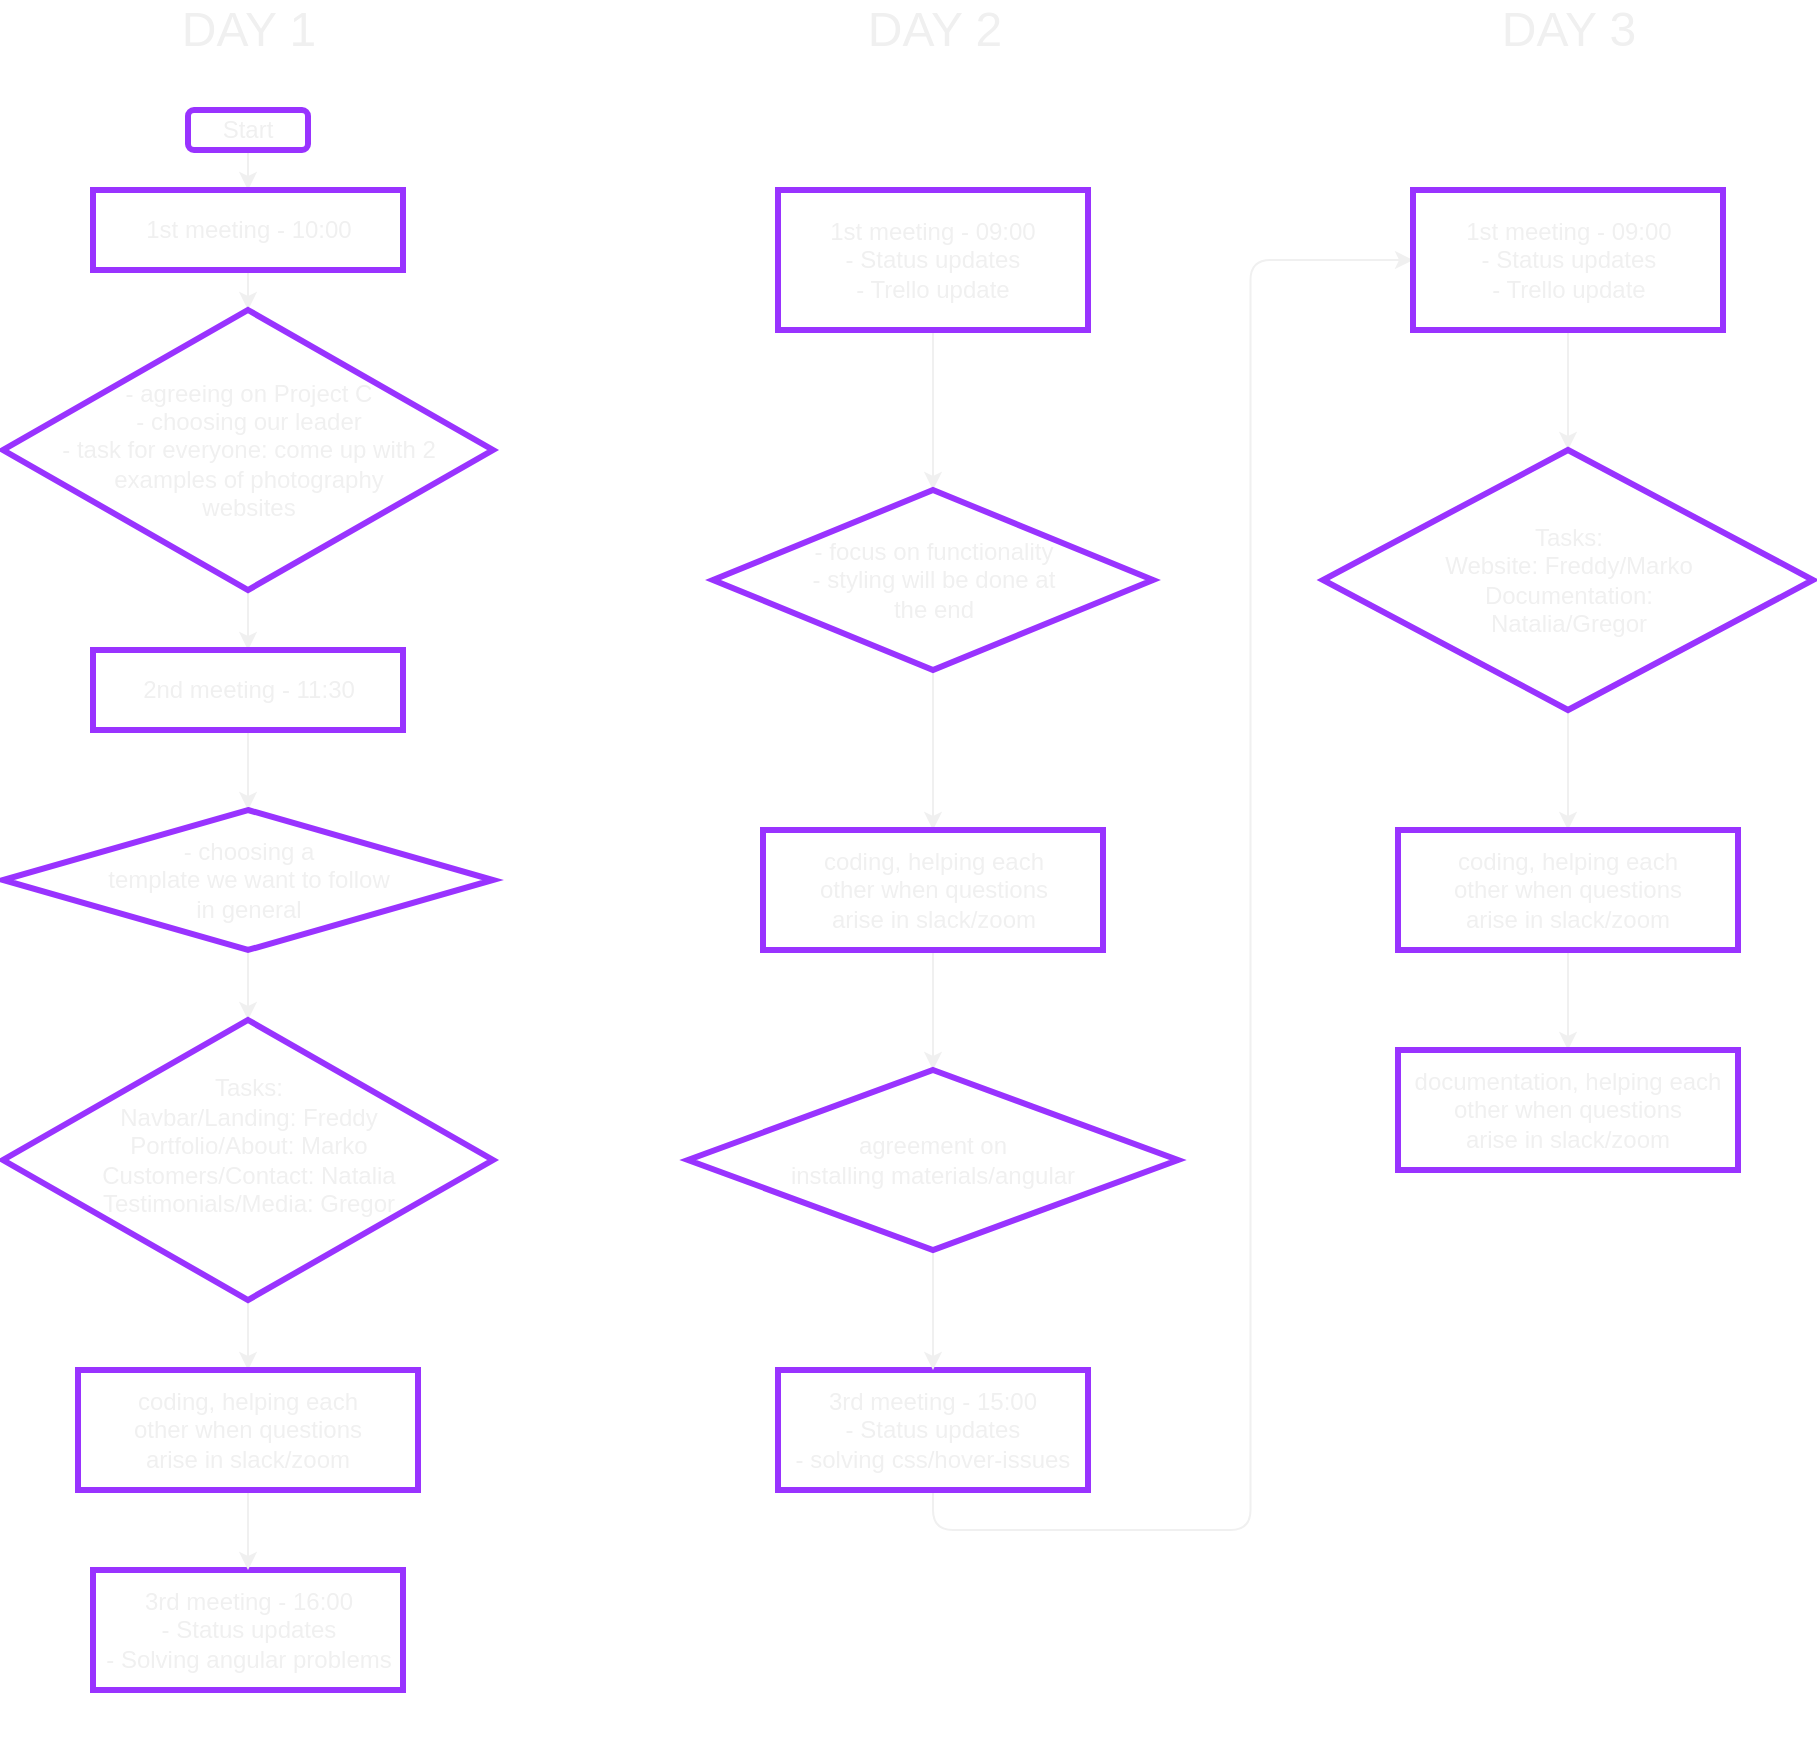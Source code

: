 <mxfile>
    <diagram id="_czh4SuTjVle5rjB2MPy" name="Page-1">
        <mxGraphModel dx="3161" dy="593" grid="1" gridSize="10" guides="1" tooltips="1" connect="1" arrows="1" fold="1" page="1" pageScale="1" pageWidth="2339" pageHeight="3300" math="0" shadow="0">
            <root>
                <mxCell id="0"/>
                <mxCell id="1" parent="0"/>
                <mxCell id="8" style="edgeStyle=orthogonalEdgeStyle;rounded=0;orthogonalLoop=1;jettySize=auto;html=1;exitX=0.5;exitY=1;exitDx=0;exitDy=0;entryX=0.5;entryY=0;entryDx=0;entryDy=0;fontColor=#F0F0F0;strokeColor=#F0F0F0;" parent="1" source="2" target="3" edge="1">
                    <mxGeometry relative="1" as="geometry"/>
                </mxCell>
                <mxCell id="2" value="Start" style="rounded=1;whiteSpace=wrap;html=1;sketch=0;strokeWidth=3;strokeColor=#9933FF;glass=0;fontColor=#F0F0F0;fillColor=none;" parent="1" vertex="1">
                    <mxGeometry x="70" y="80" width="60" height="20" as="geometry"/>
                </mxCell>
                <mxCell id="9" style="edgeStyle=orthogonalEdgeStyle;rounded=0;orthogonalLoop=1;jettySize=auto;html=1;exitX=0.5;exitY=1;exitDx=0;exitDy=0;entryX=0.5;entryY=0;entryDx=0;entryDy=0;fontColor=#F0F0F0;strokeColor=#F0F0F0;" parent="1" source="3" target="4" edge="1">
                    <mxGeometry relative="1" as="geometry"/>
                </mxCell>
                <mxCell id="3" value="1st meeting - 10:00" style="rounded=0;whiteSpace=wrap;html=1;glass=0;sketch=0;strokeColor=#9933FF;strokeWidth=3;fillColor=none;fontColor=#F0F0F0;" parent="1" vertex="1">
                    <mxGeometry x="22.5" y="120" width="155" height="40" as="geometry"/>
                </mxCell>
                <mxCell id="61" style="edgeStyle=orthogonalEdgeStyle;rounded=0;orthogonalLoop=1;jettySize=auto;html=1;exitX=0.5;exitY=1;exitDx=0;exitDy=0;entryX=0.5;entryY=0;entryDx=0;entryDy=0;strokeColor=#F0F0F0;" edge="1" parent="1" source="4" target="10">
                    <mxGeometry relative="1" as="geometry"/>
                </mxCell>
                <mxCell id="4" value="&lt;span&gt;- agreeing on Project C&lt;/span&gt;&lt;br&gt;&lt;span&gt;- choosing our leader&lt;/span&gt;&lt;br&gt;&lt;span&gt;- task for everyone: come up with 2&lt;br&gt;examples&amp;nbsp;&lt;/span&gt;&lt;span style=&quot;text-align: left&quot;&gt;of photography&lt;br&gt;websites&lt;/span&gt;" style="rhombus;whiteSpace=wrap;html=1;rounded=0;glass=0;sketch=0;strokeColor=#9933FF;strokeWidth=3;fillColor=none;fontColor=#F0F0F0;" parent="1" vertex="1">
                    <mxGeometry x="-22.5" y="180" width="245" height="140" as="geometry"/>
                </mxCell>
                <mxCell id="16" style="edgeStyle=orthogonalEdgeStyle;rounded=0;orthogonalLoop=1;jettySize=auto;html=1;exitX=0.5;exitY=1;exitDx=0;exitDy=0;entryX=0.5;entryY=0;entryDx=0;entryDy=0;fontColor=#F0F0F0;strokeColor=#F0F0F0;" parent="1" source="10" target="15" edge="1">
                    <mxGeometry relative="1" as="geometry"/>
                </mxCell>
                <mxCell id="10" value="2nd meeting - 11:30" style="rounded=0;whiteSpace=wrap;html=1;glass=0;sketch=0;strokeColor=#9933FF;strokeWidth=3;fillColor=none;fontColor=#F0F0F0;" parent="1" vertex="1">
                    <mxGeometry x="22.5" y="350" width="155" height="40" as="geometry"/>
                </mxCell>
                <mxCell id="11" value="&lt;font style=&quot;font-size: 24px&quot;&gt;DAY 1&lt;/font&gt;" style="text;html=1;align=center;verticalAlign=middle;resizable=0;points=[];autosize=1;fontColor=#F0F0F0;" parent="1" vertex="1">
                    <mxGeometry x="60" y="30" width="80" height="20" as="geometry"/>
                </mxCell>
                <mxCell id="63" style="edgeStyle=orthogonalEdgeStyle;rounded=1;orthogonalLoop=1;jettySize=auto;html=1;exitX=0.5;exitY=1;exitDx=0;exitDy=0;entryX=0.5;entryY=0;entryDx=0;entryDy=0;strokeColor=#F0F0F0;" edge="1" parent="1" source="15" target="17">
                    <mxGeometry relative="1" as="geometry"/>
                </mxCell>
                <mxCell id="15" value="&lt;span&gt;- choosing a&lt;br&gt;template we want to follow&lt;br&gt;in general&lt;br&gt;&lt;/span&gt;" style="rhombus;whiteSpace=wrap;html=1;rounded=0;glass=0;sketch=0;strokeColor=#9933FF;strokeWidth=3;fillColor=none;fontColor=#F0F0F0;" parent="1" vertex="1">
                    <mxGeometry x="-22.5" y="430" width="245" height="70" as="geometry"/>
                </mxCell>
                <mxCell id="28" style="edgeStyle=orthogonalEdgeStyle;rounded=0;orthogonalLoop=1;jettySize=auto;html=1;exitX=0.5;exitY=1;exitDx=0;exitDy=0;entryX=0.5;entryY=0;entryDx=0;entryDy=0;fontColor=#F0F0F0;strokeColor=#F0F0F0;" parent="1" source="17" target="27" edge="1">
                    <mxGeometry relative="1" as="geometry"/>
                </mxCell>
                <mxCell id="17" value="Tasks:&lt;br&gt;Navbar/Landing: Freddy&lt;br&gt;Portfolio/About: Marko&lt;br&gt;Customers/Contact: Natalia&lt;br&gt;Testimonials/Media: Gregor&lt;br&gt;&lt;br&gt;" style="rhombus;whiteSpace=wrap;html=1;rounded=0;glass=0;sketch=0;strokeColor=#9933FF;strokeWidth=3;fillColor=none;fontColor=#F0F0F0;" parent="1" vertex="1">
                    <mxGeometry x="-22.5" y="535" width="245" height="140" as="geometry"/>
                </mxCell>
                <mxCell id="33" style="edgeStyle=orthogonalEdgeStyle;orthogonalLoop=1;jettySize=auto;html=1;exitX=0.5;exitY=1;exitDx=0;exitDy=0;entryX=0;entryY=0.5;entryDx=0;entryDy=0;fontColor=#F0F0F0;rounded=1;strokeColor=#FFFFFF;" parent="1" source="19" target="24" edge="1">
                    <mxGeometry relative="1" as="geometry"/>
                </mxCell>
                <mxCell id="19" value="3rd meeting - 16:00&lt;br&gt;- Status updates&lt;br&gt;- Solving angular problems" style="rounded=0;whiteSpace=wrap;html=1;glass=0;sketch=0;strokeColor=#9933FF;strokeWidth=3;fillColor=none;fontColor=#F0F0F0;" parent="1" vertex="1">
                    <mxGeometry x="22.5" y="810" width="155" height="60" as="geometry"/>
                </mxCell>
                <mxCell id="51" style="edgeStyle=orthogonalEdgeStyle;rounded=0;orthogonalLoop=1;jettySize=auto;html=1;exitX=0.5;exitY=1;exitDx=0;exitDy=0;entryX=0.5;entryY=0;entryDx=0;entryDy=0;fontColor=#F0F0F0;strokeColor=#F0F0F0;" parent="1" source="24" target="30" edge="1">
                    <mxGeometry relative="1" as="geometry"/>
                </mxCell>
                <mxCell id="24" value="1st meeting - 09:00&lt;br&gt;- Status updates&lt;br&gt;- Trello update" style="rounded=0;whiteSpace=wrap;html=1;glass=0;sketch=0;strokeColor=#9933FF;strokeWidth=3;fillColor=none;fontColor=#F0F0F0;" parent="1" vertex="1">
                    <mxGeometry x="365" y="120" width="155" height="70" as="geometry"/>
                </mxCell>
                <mxCell id="29" style="edgeStyle=orthogonalEdgeStyle;rounded=0;orthogonalLoop=1;jettySize=auto;html=1;exitX=0.5;exitY=1;exitDx=0;exitDy=0;entryX=0.5;entryY=0;entryDx=0;entryDy=0;fontColor=#F0F0F0;strokeColor=#F0F0F0;" parent="1" source="27" target="19" edge="1">
                    <mxGeometry relative="1" as="geometry"/>
                </mxCell>
                <mxCell id="27" value="coding, helping each&lt;br&gt;other when questions&lt;br&gt;arise in slack/zoom" style="rounded=0;whiteSpace=wrap;html=1;glass=0;sketch=0;strokeColor=#9933FF;strokeWidth=3;fillColor=none;fontColor=#F0F0F0;" parent="1" vertex="1">
                    <mxGeometry x="15" y="710" width="170" height="60" as="geometry"/>
                </mxCell>
                <mxCell id="35" style="edgeStyle=orthogonalEdgeStyle;rounded=0;orthogonalLoop=1;jettySize=auto;html=1;exitX=0.5;exitY=1;exitDx=0;exitDy=0;entryX=0.5;entryY=0;entryDx=0;entryDy=0;fontColor=#F0F0F0;strokeColor=#F0F0F0;" parent="1" source="30" target="34" edge="1">
                    <mxGeometry relative="1" as="geometry"/>
                </mxCell>
                <mxCell id="30" value="- focus on functionality&lt;br&gt;- styling will be done at&lt;br&gt;the end" style="rhombus;whiteSpace=wrap;html=1;rounded=0;glass=0;sketch=0;strokeColor=#9933FF;strokeWidth=3;fillColor=none;fontColor=#F0F0F0;" parent="1" vertex="1">
                    <mxGeometry x="332.5" y="270" width="220" height="90" as="geometry"/>
                </mxCell>
                <mxCell id="32" value="&lt;font style=&quot;font-size: 24px&quot;&gt;DAY 2&lt;br&gt;&lt;/font&gt;" style="text;html=1;align=center;verticalAlign=middle;resizable=0;points=[];autosize=1;fontColor=#F0F0F0;" parent="1" vertex="1">
                    <mxGeometry x="402.5" y="30" width="80" height="20" as="geometry"/>
                </mxCell>
                <mxCell id="40" style="edgeStyle=orthogonalEdgeStyle;rounded=0;orthogonalLoop=1;jettySize=auto;html=1;exitX=0.5;exitY=1;exitDx=0;exitDy=0;entryX=0.5;entryY=0;entryDx=0;entryDy=0;fontColor=#F0F0F0;strokeColor=#F0F0F0;" parent="1" source="34" target="39" edge="1">
                    <mxGeometry relative="1" as="geometry"/>
                </mxCell>
                <mxCell id="34" value="coding, helping each&lt;br&gt;other when questions&lt;br&gt;arise in slack/zoom" style="rounded=0;whiteSpace=wrap;html=1;glass=0;sketch=0;strokeColor=#9933FF;strokeWidth=3;fillColor=none;fontColor=#F0F0F0;" parent="1" vertex="1">
                    <mxGeometry x="357.5" y="440" width="170" height="60" as="geometry"/>
                </mxCell>
                <mxCell id="49" style="edgeStyle=orthogonalEdgeStyle;rounded=1;orthogonalLoop=1;jettySize=auto;html=1;exitX=0.5;exitY=1;exitDx=0;exitDy=0;entryX=0;entryY=0.5;entryDx=0;entryDy=0;fontColor=#F0F0F0;strokeColor=#F0F0F0;" parent="1" source="36" target="43" edge="1">
                    <mxGeometry relative="1" as="geometry"/>
                </mxCell>
                <mxCell id="36" value="3rd meeting - 15:00&lt;br&gt;- Status updates&lt;br&gt;- solving css/hover-issues" style="rounded=0;whiteSpace=wrap;html=1;glass=0;sketch=0;strokeColor=#9933FF;strokeWidth=3;fillColor=none;fontColor=#F0F0F0;" parent="1" vertex="1">
                    <mxGeometry x="365" y="710" width="155" height="60" as="geometry"/>
                </mxCell>
                <mxCell id="41" style="edgeStyle=orthogonalEdgeStyle;rounded=0;orthogonalLoop=1;jettySize=auto;html=1;exitX=0.5;exitY=1;exitDx=0;exitDy=0;entryX=0.5;entryY=0;entryDx=0;entryDy=0;fontColor=#F0F0F0;strokeColor=#F0F0F0;" parent="1" source="39" target="36" edge="1">
                    <mxGeometry relative="1" as="geometry"/>
                </mxCell>
                <mxCell id="39" value="agreement on&lt;br&gt;installing materials/angular" style="rhombus;whiteSpace=wrap;html=1;rounded=0;glass=0;sketch=0;strokeColor=#9933FF;strokeWidth=3;fillColor=none;fontColor=#F0F0F0;" parent="1" vertex="1">
                    <mxGeometry x="320" y="560" width="245" height="90" as="geometry"/>
                </mxCell>
                <mxCell id="42" value="&lt;font style=&quot;font-size: 24px&quot;&gt;DAY 3&lt;br&gt;&lt;/font&gt;" style="text;html=1;align=center;verticalAlign=middle;resizable=0;points=[];autosize=1;fontColor=#F0F0F0;" parent="1" vertex="1">
                    <mxGeometry x="720" y="30" width="80" height="20" as="geometry"/>
                </mxCell>
                <mxCell id="56" style="edgeStyle=orthogonalEdgeStyle;rounded=0;orthogonalLoop=1;jettySize=auto;html=1;exitX=0.5;exitY=1;exitDx=0;exitDy=0;entryX=0.5;entryY=0;entryDx=0;entryDy=0;fontColor=#F0F0F0;strokeColor=#F0F0F0;" parent="1" source="43" target="53" edge="1">
                    <mxGeometry relative="1" as="geometry"/>
                </mxCell>
                <mxCell id="43" value="1st meeting - 09:00&lt;br&gt;- Status updates&lt;br&gt;- Trello update" style="rounded=0;whiteSpace=wrap;html=1;glass=0;sketch=0;strokeColor=#9933FF;strokeWidth=3;fillColor=none;fontColor=#F0F0F0;" parent="1" vertex="1">
                    <mxGeometry x="682.5" y="120" width="155" height="70" as="geometry"/>
                </mxCell>
                <mxCell id="58" style="edgeStyle=orthogonalEdgeStyle;rounded=0;orthogonalLoop=1;jettySize=auto;html=1;exitX=0.5;exitY=1;exitDx=0;exitDy=0;entryX=0.5;entryY=0;entryDx=0;entryDy=0;fontColor=#F0F0F0;strokeColor=#F0F0F0;" parent="1" source="53" target="57" edge="1">
                    <mxGeometry relative="1" as="geometry"/>
                </mxCell>
                <mxCell id="53" value="Tasks:&lt;br&gt;Website: Freddy/Marko&lt;br&gt;Documentation:&lt;br&gt;Natalia/Gregor" style="rhombus;whiteSpace=wrap;html=1;rounded=0;glass=0;sketch=0;strokeColor=#9933FF;strokeWidth=3;fillColor=none;fontColor=#F0F0F0;" parent="1" vertex="1">
                    <mxGeometry x="637.5" y="250" width="245" height="130" as="geometry"/>
                </mxCell>
                <mxCell id="60" style="edgeStyle=orthogonalEdgeStyle;rounded=0;orthogonalLoop=1;jettySize=auto;html=1;exitX=0.5;exitY=1;exitDx=0;exitDy=0;entryX=0.5;entryY=0;entryDx=0;entryDy=0;fontColor=#F0F0F0;strokeColor=#F0F0F0;" parent="1" source="57" target="59" edge="1">
                    <mxGeometry relative="1" as="geometry"/>
                </mxCell>
                <mxCell id="57" value="coding, helping each&lt;br&gt;other when questions&lt;br&gt;arise in slack/zoom" style="rounded=0;whiteSpace=wrap;html=1;glass=0;sketch=0;strokeColor=#9933FF;strokeWidth=3;fillColor=none;fontColor=#F0F0F0;" parent="1" vertex="1">
                    <mxGeometry x="675" y="440" width="170" height="60" as="geometry"/>
                </mxCell>
                <mxCell id="59" value="documentation, helping each&lt;br&gt;other when questions&lt;br&gt;arise in slack/zoom" style="rounded=0;whiteSpace=wrap;html=1;glass=0;sketch=0;strokeColor=#9933FF;strokeWidth=3;fillColor=none;fontColor=#F0F0F0;" parent="1" vertex="1">
                    <mxGeometry x="675" y="550" width="170" height="60" as="geometry"/>
                </mxCell>
            </root>
        </mxGraphModel>
    </diagram>
</mxfile>